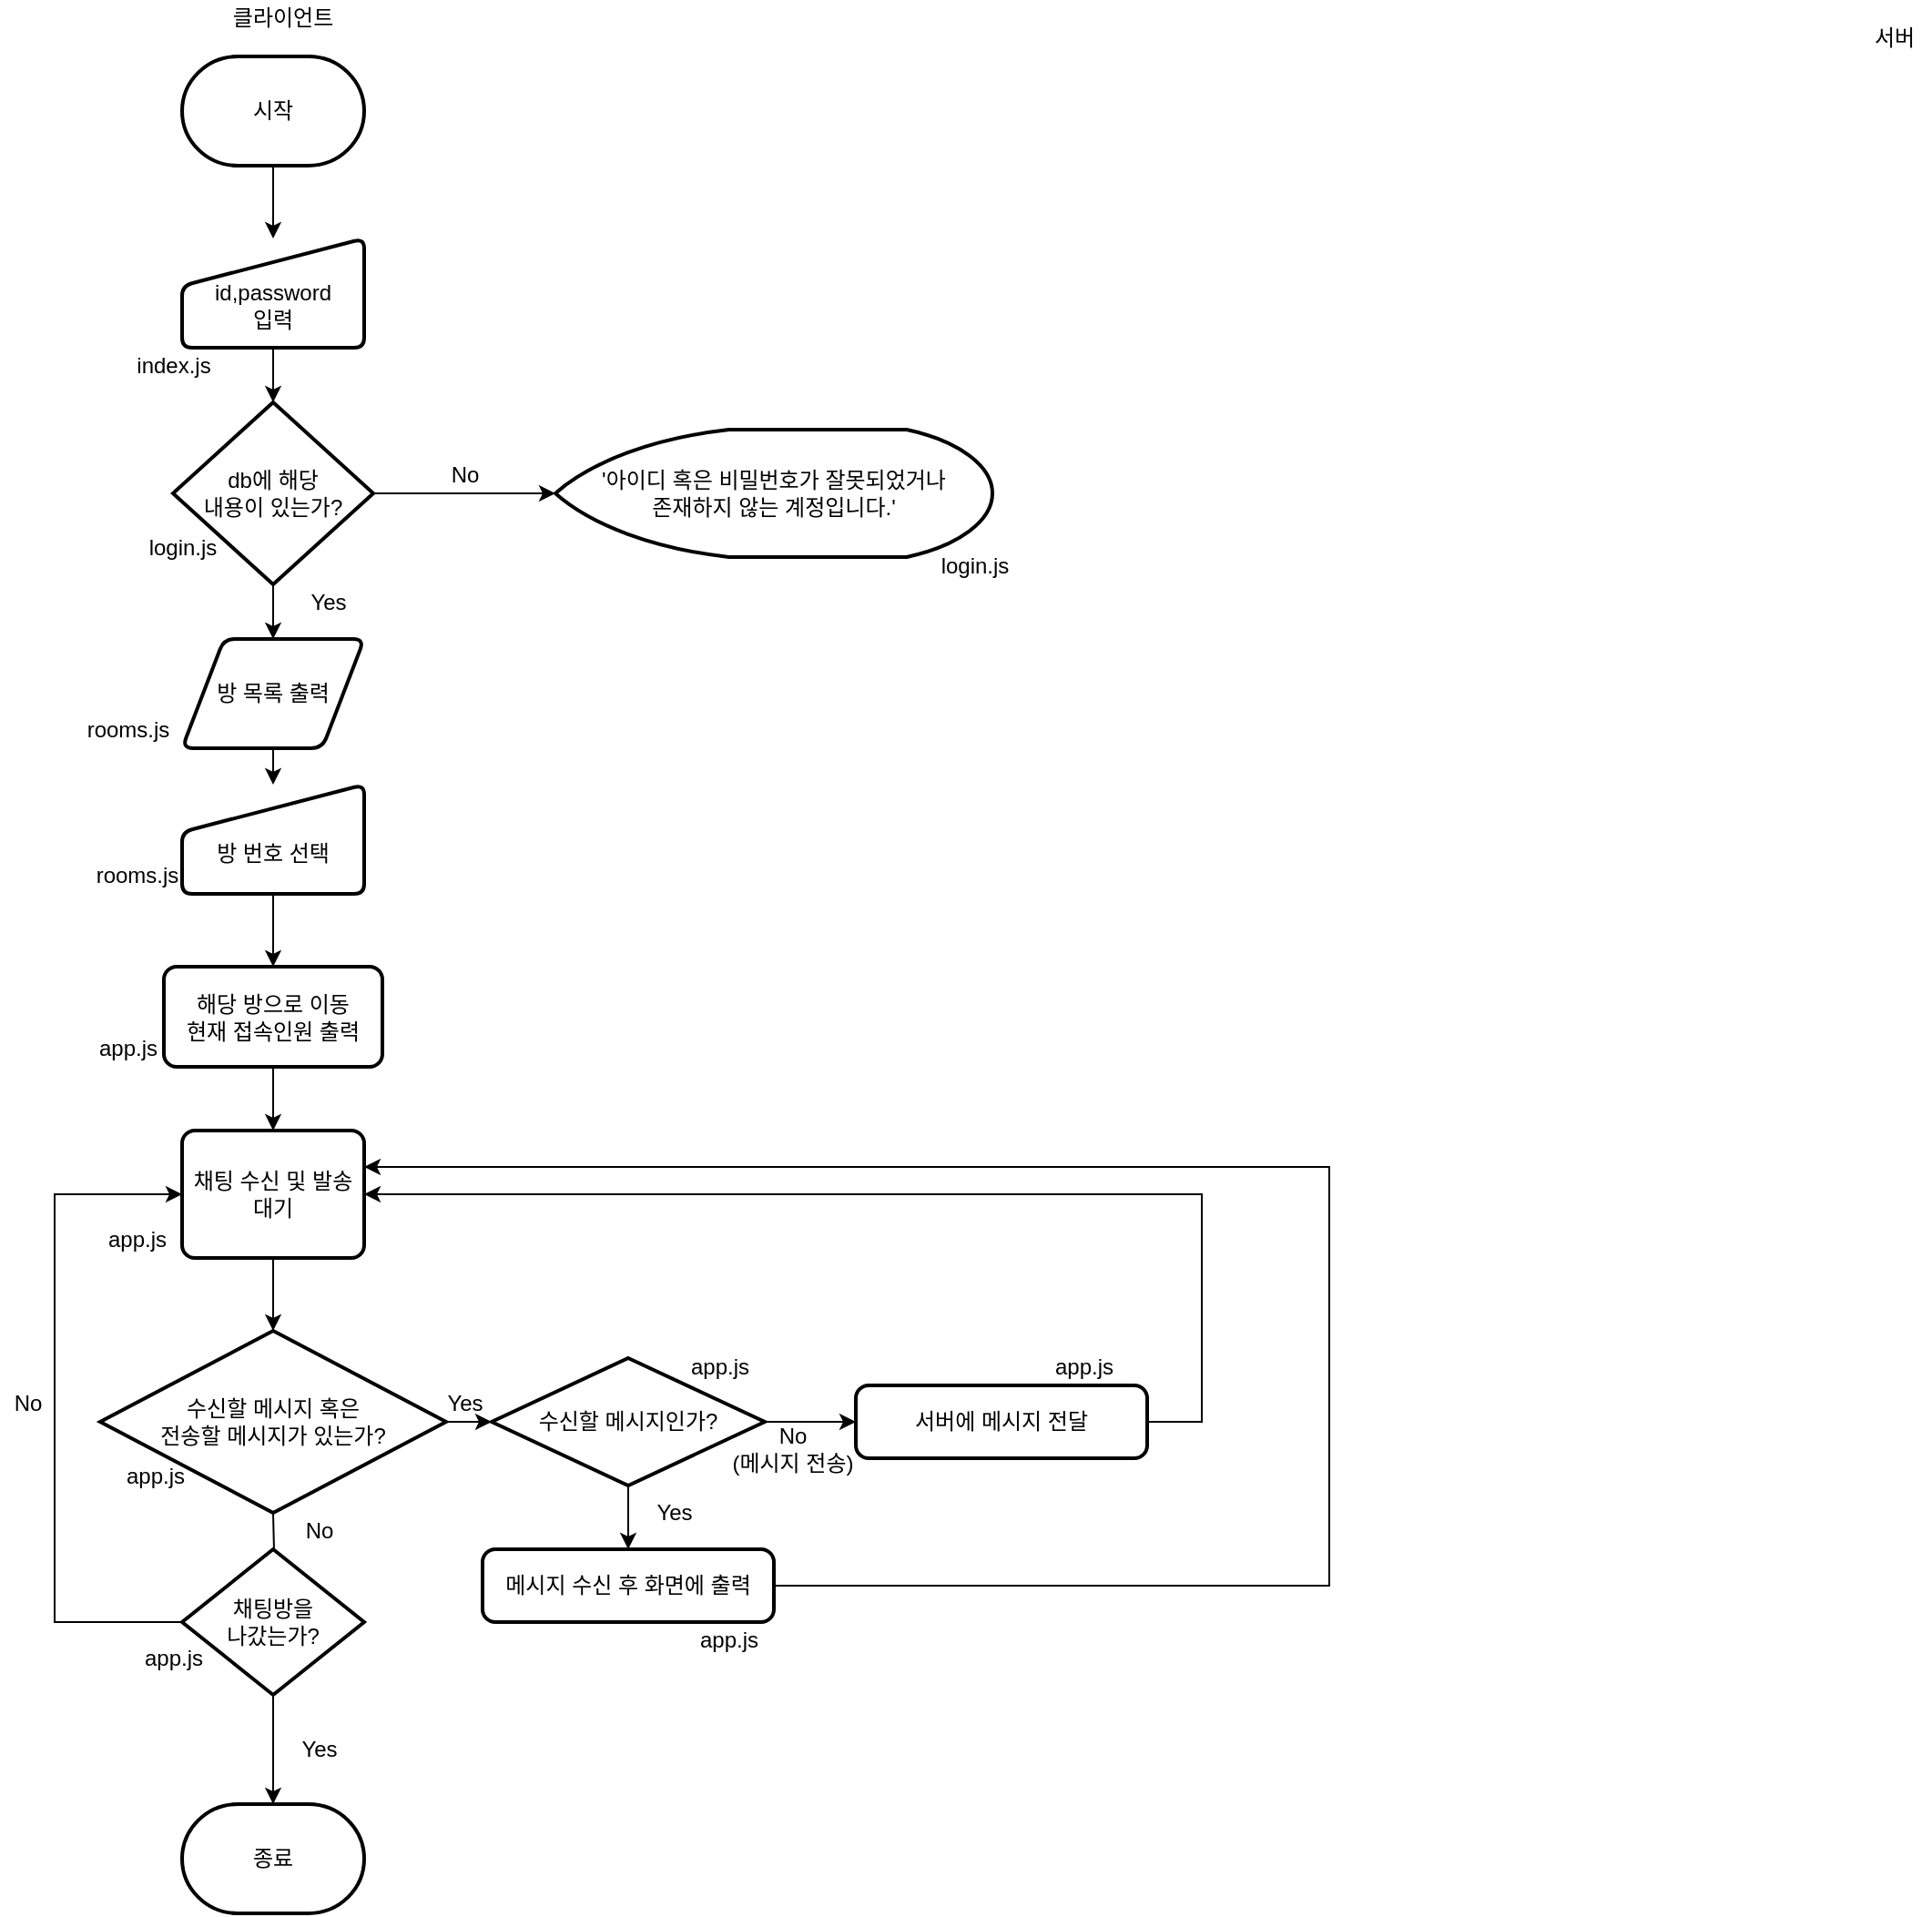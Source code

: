 <mxfile version="12.7.9" type="github">
  <diagram id="C5RBs43oDa-KdzZeNtuy" name="Page-1">
    <mxGraphModel dx="1422" dy="794" grid="1" gridSize="10" guides="1" tooltips="1" connect="1" arrows="1" fold="1" page="1" pageScale="1" pageWidth="827" pageHeight="1169" math="0" shadow="0">
      <root>
        <mxCell id="WIyWlLk6GJQsqaUBKTNV-0" />
        <mxCell id="WIyWlLk6GJQsqaUBKTNV-1" parent="WIyWlLk6GJQsqaUBKTNV-0" />
        <mxCell id="UO-h-H9ji439vuxzVf3e-8" style="edgeStyle=orthogonalEdgeStyle;rounded=0;orthogonalLoop=1;jettySize=auto;html=1;exitX=0.5;exitY=1;exitDx=0;exitDy=0;exitPerimeter=0;entryX=0.5;entryY=0;entryDx=0;entryDy=0;" parent="WIyWlLk6GJQsqaUBKTNV-1" source="1DFng5kRcM6JJF5bfMGm-0" target="1DFng5kRcM6JJF5bfMGm-1" edge="1">
          <mxGeometry relative="1" as="geometry" />
        </mxCell>
        <mxCell id="1DFng5kRcM6JJF5bfMGm-0" value="시작" style="strokeWidth=2;html=1;shape=mxgraph.flowchart.terminator;whiteSpace=wrap;" parent="WIyWlLk6GJQsqaUBKTNV-1" vertex="1">
          <mxGeometry x="110" y="50" width="100" height="60" as="geometry" />
        </mxCell>
        <mxCell id="UO-h-H9ji439vuxzVf3e-9" style="edgeStyle=orthogonalEdgeStyle;rounded=0;orthogonalLoop=1;jettySize=auto;html=1;exitX=0.5;exitY=1;exitDx=0;exitDy=0;entryX=0.5;entryY=0;entryDx=0;entryDy=0;entryPerimeter=0;" parent="WIyWlLk6GJQsqaUBKTNV-1" source="1DFng5kRcM6JJF5bfMGm-1" target="1DFng5kRcM6JJF5bfMGm-2" edge="1">
          <mxGeometry relative="1" as="geometry" />
        </mxCell>
        <mxCell id="1DFng5kRcM6JJF5bfMGm-1" value="&lt;br&gt;id,password&lt;br&gt;입력" style="html=1;strokeWidth=2;shape=manualInput;whiteSpace=wrap;rounded=1;size=26;arcSize=11;" parent="WIyWlLk6GJQsqaUBKTNV-1" vertex="1">
          <mxGeometry x="110" y="150" width="100" height="60" as="geometry" />
        </mxCell>
        <mxCell id="UO-h-H9ji439vuxzVf3e-10" style="edgeStyle=orthogonalEdgeStyle;rounded=0;orthogonalLoop=1;jettySize=auto;html=1;" parent="WIyWlLk6GJQsqaUBKTNV-1" source="1DFng5kRcM6JJF5bfMGm-2" target="UO-h-H9ji439vuxzVf3e-5" edge="1">
          <mxGeometry relative="1" as="geometry" />
        </mxCell>
        <mxCell id="UO-h-H9ji439vuxzVf3e-12" style="edgeStyle=orthogonalEdgeStyle;rounded=0;orthogonalLoop=1;jettySize=auto;html=1;exitX=0.5;exitY=1;exitDx=0;exitDy=0;exitPerimeter=0;" parent="WIyWlLk6GJQsqaUBKTNV-1" source="1DFng5kRcM6JJF5bfMGm-2" target="1DFng5kRcM6JJF5bfMGm-10" edge="1">
          <mxGeometry relative="1" as="geometry" />
        </mxCell>
        <mxCell id="1DFng5kRcM6JJF5bfMGm-2" value="db에 해당&lt;br&gt;내용이 있는가?" style="strokeWidth=2;html=1;shape=mxgraph.flowchart.decision;whiteSpace=wrap;" parent="WIyWlLk6GJQsqaUBKTNV-1" vertex="1">
          <mxGeometry x="105" y="240" width="110" height="100" as="geometry" />
        </mxCell>
        <mxCell id="UO-h-H9ji439vuxzVf3e-15" style="edgeStyle=orthogonalEdgeStyle;rounded=0;orthogonalLoop=1;jettySize=auto;html=1;exitX=0.5;exitY=1;exitDx=0;exitDy=0;entryX=0.5;entryY=0;entryDx=0;entryDy=0;" parent="WIyWlLk6GJQsqaUBKTNV-1" source="1DFng5kRcM6JJF5bfMGm-10" target="1DFng5kRcM6JJF5bfMGm-11" edge="1">
          <mxGeometry relative="1" as="geometry" />
        </mxCell>
        <mxCell id="1DFng5kRcM6JJF5bfMGm-10" value="방 목록 출력" style="shape=parallelogram;html=1;strokeWidth=2;perimeter=parallelogramPerimeter;whiteSpace=wrap;rounded=1;arcSize=12;size=0.23;" parent="WIyWlLk6GJQsqaUBKTNV-1" vertex="1">
          <mxGeometry x="110" y="370" width="100" height="60" as="geometry" />
        </mxCell>
        <mxCell id="UO-h-H9ji439vuxzVf3e-16" style="edgeStyle=orthogonalEdgeStyle;rounded=0;orthogonalLoop=1;jettySize=auto;html=1;entryX=0.5;entryY=0;entryDx=0;entryDy=0;" parent="WIyWlLk6GJQsqaUBKTNV-1" source="1DFng5kRcM6JJF5bfMGm-11" target="UO-h-H9ji439vuxzVf3e-0" edge="1">
          <mxGeometry relative="1" as="geometry" />
        </mxCell>
        <mxCell id="1DFng5kRcM6JJF5bfMGm-11" value="&lt;br&gt;방 번호 선택" style="html=1;strokeWidth=2;shape=manualInput;whiteSpace=wrap;rounded=1;size=26;arcSize=11;" parent="WIyWlLk6GJQsqaUBKTNV-1" vertex="1">
          <mxGeometry x="110" y="450" width="100" height="60" as="geometry" />
        </mxCell>
        <mxCell id="EsoV4pCxyx3HJ1Jy9y7M-0" value="login.js" style="text;html=1;align=center;verticalAlign=middle;resizable=0;points=[];autosize=1;" parent="WIyWlLk6GJQsqaUBKTNV-1" vertex="1">
          <mxGeometry x="85" y="310" width="50" height="20" as="geometry" />
        </mxCell>
        <mxCell id="EsoV4pCxyx3HJ1Jy9y7M-1" value="index.js" style="text;html=1;align=center;verticalAlign=middle;resizable=0;points=[];autosize=1;" parent="WIyWlLk6GJQsqaUBKTNV-1" vertex="1">
          <mxGeometry x="75" y="210" width="60" height="20" as="geometry" />
        </mxCell>
        <mxCell id="EsoV4pCxyx3HJ1Jy9y7M-4" value="rooms.js" style="text;html=1;align=center;verticalAlign=middle;resizable=0;points=[];autosize=1;" parent="WIyWlLk6GJQsqaUBKTNV-1" vertex="1">
          <mxGeometry x="50" y="410" width="60" height="20" as="geometry" />
        </mxCell>
        <mxCell id="EsoV4pCxyx3HJ1Jy9y7M-5" value="login.js" style="text;html=1;align=center;verticalAlign=middle;resizable=0;points=[];autosize=1;" parent="WIyWlLk6GJQsqaUBKTNV-1" vertex="1">
          <mxGeometry x="520" y="320" width="50" height="20" as="geometry" />
        </mxCell>
        <mxCell id="EsoV4pCxyx3HJ1Jy9y7M-6" value="rooms.js" style="text;html=1;align=center;verticalAlign=middle;resizable=0;points=[];autosize=1;" parent="WIyWlLk6GJQsqaUBKTNV-1" vertex="1">
          <mxGeometry x="55" y="490" width="60" height="20" as="geometry" />
        </mxCell>
        <mxCell id="UO-h-H9ji439vuxzVf3e-17" style="edgeStyle=orthogonalEdgeStyle;rounded=0;orthogonalLoop=1;jettySize=auto;html=1;entryX=0.5;entryY=0;entryDx=0;entryDy=0;" parent="WIyWlLk6GJQsqaUBKTNV-1" source="UO-h-H9ji439vuxzVf3e-0" target="UO-h-H9ji439vuxzVf3e-4" edge="1">
          <mxGeometry relative="1" as="geometry" />
        </mxCell>
        <mxCell id="UO-h-H9ji439vuxzVf3e-0" value="해당 방으로 이동&lt;br&gt;현재 접속인원 출력" style="rounded=1;whiteSpace=wrap;html=1;absoluteArcSize=1;arcSize=14;strokeWidth=2;" parent="WIyWlLk6GJQsqaUBKTNV-1" vertex="1">
          <mxGeometry x="100" y="550" width="120" height="55" as="geometry" />
        </mxCell>
        <mxCell id="UO-h-H9ji439vuxzVf3e-1" value="app.js" style="text;html=1;align=center;verticalAlign=middle;resizable=0;points=[];autosize=1;" parent="WIyWlLk6GJQsqaUBKTNV-1" vertex="1">
          <mxGeometry x="55" y="585" width="50" height="20" as="geometry" />
        </mxCell>
        <mxCell id="UO-h-H9ji439vuxzVf3e-18" style="edgeStyle=orthogonalEdgeStyle;rounded=0;orthogonalLoop=1;jettySize=auto;html=1;" parent="WIyWlLk6GJQsqaUBKTNV-1" target="UO-h-H9ji439vuxzVf3e-6" edge="1">
          <mxGeometry relative="1" as="geometry">
            <mxPoint x="160" y="850" as="sourcePoint" />
          </mxGeometry>
        </mxCell>
        <mxCell id="UO-h-H9ji439vuxzVf3e-38" style="edgeStyle=orthogonalEdgeStyle;rounded=0;orthogonalLoop=1;jettySize=auto;html=1;" parent="WIyWlLk6GJQsqaUBKTNV-1" source="UO-h-H9ji439vuxzVf3e-4" target="UO-h-H9ji439vuxzVf3e-25" edge="1">
          <mxGeometry relative="1" as="geometry" />
        </mxCell>
        <mxCell id="UO-h-H9ji439vuxzVf3e-4" value="채팅 수신 및 발송&lt;br&gt;대기" style="rounded=1;whiteSpace=wrap;html=1;absoluteArcSize=1;arcSize=14;strokeWidth=2;" parent="WIyWlLk6GJQsqaUBKTNV-1" vertex="1">
          <mxGeometry x="110" y="640" width="100" height="70" as="geometry" />
        </mxCell>
        <mxCell id="UO-h-H9ji439vuxzVf3e-5" value="&lt;span style=&quot;white-space: normal&quot;&gt;&#39;아이디 혹은 비밀번호가 잘못되었거나&lt;/span&gt;&lt;br style=&quot;white-space: normal&quot;&gt;&lt;span style=&quot;white-space: normal&quot;&gt;존재하지 않는 계정입니다.&#39;&lt;/span&gt;" style="strokeWidth=2;html=1;shape=mxgraph.flowchart.display;whiteSpace=wrap;" parent="WIyWlLk6GJQsqaUBKTNV-1" vertex="1">
          <mxGeometry x="315" y="255" width="240" height="70" as="geometry" />
        </mxCell>
        <mxCell id="UO-h-H9ji439vuxzVf3e-19" style="edgeStyle=orthogonalEdgeStyle;rounded=0;orthogonalLoop=1;jettySize=auto;html=1;entryX=0.5;entryY=0;entryDx=0;entryDy=0;entryPerimeter=0;" parent="WIyWlLk6GJQsqaUBKTNV-1" source="UO-h-H9ji439vuxzVf3e-6" target="UO-h-H9ji439vuxzVf3e-7" edge="1">
          <mxGeometry relative="1" as="geometry" />
        </mxCell>
        <mxCell id="UO-h-H9ji439vuxzVf3e-28" style="edgeStyle=orthogonalEdgeStyle;rounded=0;orthogonalLoop=1;jettySize=auto;html=1;entryX=0;entryY=0.5;entryDx=0;entryDy=0;" parent="WIyWlLk6GJQsqaUBKTNV-1" source="UO-h-H9ji439vuxzVf3e-6" target="UO-h-H9ji439vuxzVf3e-4" edge="1">
          <mxGeometry relative="1" as="geometry">
            <Array as="points">
              <mxPoint x="40" y="910" />
              <mxPoint x="40" y="675" />
            </Array>
          </mxGeometry>
        </mxCell>
        <mxCell id="UO-h-H9ji439vuxzVf3e-6" value="채팅방을&lt;br&gt;나갔는가?" style="strokeWidth=2;html=1;shape=mxgraph.flowchart.decision;whiteSpace=wrap;" parent="WIyWlLk6GJQsqaUBKTNV-1" vertex="1">
          <mxGeometry x="110" y="870" width="100" height="80" as="geometry" />
        </mxCell>
        <mxCell id="UO-h-H9ji439vuxzVf3e-7" value="종료" style="strokeWidth=2;html=1;shape=mxgraph.flowchart.terminator;whiteSpace=wrap;" parent="WIyWlLk6GJQsqaUBKTNV-1" vertex="1">
          <mxGeometry x="110" y="1010.0" width="100" height="60" as="geometry" />
        </mxCell>
        <mxCell id="UO-h-H9ji439vuxzVf3e-11" value="No" style="text;html=1;align=center;verticalAlign=middle;resizable=0;points=[];autosize=1;" parent="WIyWlLk6GJQsqaUBKTNV-1" vertex="1">
          <mxGeometry x="250" y="270" width="30" height="20" as="geometry" />
        </mxCell>
        <mxCell id="UO-h-H9ji439vuxzVf3e-13" value="Yes" style="text;html=1;align=center;verticalAlign=middle;resizable=0;points=[];autosize=1;" parent="WIyWlLk6GJQsqaUBKTNV-1" vertex="1">
          <mxGeometry x="170" y="340" width="40" height="20" as="geometry" />
        </mxCell>
        <mxCell id="UO-h-H9ji439vuxzVf3e-20" value="Yes" style="text;html=1;align=center;verticalAlign=middle;resizable=0;points=[];autosize=1;" parent="WIyWlLk6GJQsqaUBKTNV-1" vertex="1">
          <mxGeometry x="165" y="970.0" width="40" height="20" as="geometry" />
        </mxCell>
        <mxCell id="UO-h-H9ji439vuxzVf3e-23" value="서버" style="text;html=1;align=center;verticalAlign=middle;resizable=0;points=[];autosize=1;" parent="WIyWlLk6GJQsqaUBKTNV-1" vertex="1">
          <mxGeometry x="1030" y="30" width="40" height="20" as="geometry" />
        </mxCell>
        <mxCell id="UO-h-H9ji439vuxzVf3e-35" style="edgeStyle=orthogonalEdgeStyle;rounded=0;orthogonalLoop=1;jettySize=auto;html=1;" parent="WIyWlLk6GJQsqaUBKTNV-1" source="UO-h-H9ji439vuxzVf3e-25" target="UO-h-H9ji439vuxzVf3e-27" edge="1">
          <mxGeometry relative="1" as="geometry" />
        </mxCell>
        <mxCell id="UO-h-H9ji439vuxzVf3e-25" value="수신할 메시지 혹은&lt;br&gt;전송할 메시지가 있는가?" style="strokeWidth=2;html=1;shape=mxgraph.flowchart.decision;whiteSpace=wrap;" parent="WIyWlLk6GJQsqaUBKTNV-1" vertex="1">
          <mxGeometry x="65" y="750" width="190" height="100" as="geometry" />
        </mxCell>
        <mxCell id="UO-h-H9ji439vuxzVf3e-33" style="edgeStyle=orthogonalEdgeStyle;rounded=0;orthogonalLoop=1;jettySize=auto;html=1;" parent="WIyWlLk6GJQsqaUBKTNV-1" source="UO-h-H9ji439vuxzVf3e-27" target="UO-h-H9ji439vuxzVf3e-30" edge="1">
          <mxGeometry relative="1" as="geometry" />
        </mxCell>
        <mxCell id="UO-h-H9ji439vuxzVf3e-34" style="edgeStyle=orthogonalEdgeStyle;rounded=0;orthogonalLoop=1;jettySize=auto;html=1;entryX=0;entryY=0.5;entryDx=0;entryDy=0;" parent="WIyWlLk6GJQsqaUBKTNV-1" source="UO-h-H9ji439vuxzVf3e-27" target="UO-h-H9ji439vuxzVf3e-32" edge="1">
          <mxGeometry relative="1" as="geometry" />
        </mxCell>
        <mxCell id="UO-h-H9ji439vuxzVf3e-27" value="수신할 메시지인가?" style="strokeWidth=2;html=1;shape=mxgraph.flowchart.decision;whiteSpace=wrap;" parent="WIyWlLk6GJQsqaUBKTNV-1" vertex="1">
          <mxGeometry x="280" y="765" width="150" height="70" as="geometry" />
        </mxCell>
        <mxCell id="UO-h-H9ji439vuxzVf3e-29" value="No" style="text;html=1;align=center;verticalAlign=middle;resizable=0;points=[];autosize=1;" parent="WIyWlLk6GJQsqaUBKTNV-1" vertex="1">
          <mxGeometry x="10" y="780" width="30" height="20" as="geometry" />
        </mxCell>
        <mxCell id="UO-h-H9ji439vuxzVf3e-36" style="edgeStyle=orthogonalEdgeStyle;rounded=0;orthogonalLoop=1;jettySize=auto;html=1;" parent="WIyWlLk6GJQsqaUBKTNV-1" source="UO-h-H9ji439vuxzVf3e-30" edge="1">
          <mxGeometry relative="1" as="geometry">
            <mxPoint x="210" y="660" as="targetPoint" />
            <Array as="points">
              <mxPoint x="740" y="890" />
              <mxPoint x="740" y="660" />
              <mxPoint x="210" y="660" />
            </Array>
          </mxGeometry>
        </mxCell>
        <mxCell id="UO-h-H9ji439vuxzVf3e-30" value="메시지 수신 후 화면에 출력" style="rounded=1;whiteSpace=wrap;html=1;absoluteArcSize=1;arcSize=14;strokeWidth=2;" parent="WIyWlLk6GJQsqaUBKTNV-1" vertex="1">
          <mxGeometry x="275" y="870" width="160" height="40" as="geometry" />
        </mxCell>
        <mxCell id="UO-h-H9ji439vuxzVf3e-37" style="edgeStyle=orthogonalEdgeStyle;rounded=0;orthogonalLoop=1;jettySize=auto;html=1;entryX=1;entryY=0.5;entryDx=0;entryDy=0;" parent="WIyWlLk6GJQsqaUBKTNV-1" source="UO-h-H9ji439vuxzVf3e-32" target="UO-h-H9ji439vuxzVf3e-4" edge="1">
          <mxGeometry relative="1" as="geometry">
            <Array as="points">
              <mxPoint x="670" y="800" />
              <mxPoint x="670" y="675" />
            </Array>
          </mxGeometry>
        </mxCell>
        <mxCell id="UO-h-H9ji439vuxzVf3e-32" value="서버에 메시지 전달" style="rounded=1;whiteSpace=wrap;html=1;absoluteArcSize=1;arcSize=14;strokeWidth=2;" parent="WIyWlLk6GJQsqaUBKTNV-1" vertex="1">
          <mxGeometry x="480" y="780" width="160" height="40" as="geometry" />
        </mxCell>
        <mxCell id="UO-h-H9ji439vuxzVf3e-39" value="No" style="text;html=1;align=center;verticalAlign=middle;resizable=0;points=[];autosize=1;" parent="WIyWlLk6GJQsqaUBKTNV-1" vertex="1">
          <mxGeometry x="170" y="850" width="30" height="20" as="geometry" />
        </mxCell>
        <mxCell id="UO-h-H9ji439vuxzVf3e-40" value="Yes" style="text;html=1;align=center;verticalAlign=middle;resizable=0;points=[];autosize=1;" parent="WIyWlLk6GJQsqaUBKTNV-1" vertex="1">
          <mxGeometry x="245" y="780" width="40" height="20" as="geometry" />
        </mxCell>
        <mxCell id="UO-h-H9ji439vuxzVf3e-41" value="Yes" style="text;html=1;align=center;verticalAlign=middle;resizable=0;points=[];autosize=1;" parent="WIyWlLk6GJQsqaUBKTNV-1" vertex="1">
          <mxGeometry x="360" y="840" width="40" height="20" as="geometry" />
        </mxCell>
        <mxCell id="UO-h-H9ji439vuxzVf3e-42" value="No&lt;br&gt;(메시지 전송)" style="text;html=1;align=center;verticalAlign=middle;resizable=0;points=[];autosize=1;" parent="WIyWlLk6GJQsqaUBKTNV-1" vertex="1">
          <mxGeometry x="400" y="800" width="90" height="30" as="geometry" />
        </mxCell>
        <mxCell id="UO-h-H9ji439vuxzVf3e-44" value="app.js" style="text;html=1;align=center;verticalAlign=middle;resizable=0;points=[];autosize=1;" parent="WIyWlLk6GJQsqaUBKTNV-1" vertex="1">
          <mxGeometry x="60" y="690" width="50" height="20" as="geometry" />
        </mxCell>
        <mxCell id="UO-h-H9ji439vuxzVf3e-45" value="app.js" style="text;html=1;align=center;verticalAlign=middle;resizable=0;points=[];autosize=1;" parent="WIyWlLk6GJQsqaUBKTNV-1" vertex="1">
          <mxGeometry x="70" y="820" width="50" height="20" as="geometry" />
        </mxCell>
        <mxCell id="UO-h-H9ji439vuxzVf3e-46" value="app.js" style="text;html=1;align=center;verticalAlign=middle;resizable=0;points=[];autosize=1;" parent="WIyWlLk6GJQsqaUBKTNV-1" vertex="1">
          <mxGeometry x="80" y="920" width="50" height="20" as="geometry" />
        </mxCell>
        <mxCell id="UO-h-H9ji439vuxzVf3e-47" value="app.js" style="text;html=1;align=center;verticalAlign=middle;resizable=0;points=[];autosize=1;" parent="WIyWlLk6GJQsqaUBKTNV-1" vertex="1">
          <mxGeometry x="385" y="910" width="50" height="20" as="geometry" />
        </mxCell>
        <mxCell id="UO-h-H9ji439vuxzVf3e-48" value="app.js" style="text;html=1;align=center;verticalAlign=middle;resizable=0;points=[];autosize=1;" parent="WIyWlLk6GJQsqaUBKTNV-1" vertex="1">
          <mxGeometry x="380" y="760" width="50" height="20" as="geometry" />
        </mxCell>
        <mxCell id="UO-h-H9ji439vuxzVf3e-49" value="app.js" style="text;html=1;align=center;verticalAlign=middle;resizable=0;points=[];autosize=1;" parent="WIyWlLk6GJQsqaUBKTNV-1" vertex="1">
          <mxGeometry x="580" y="760" width="50" height="20" as="geometry" />
        </mxCell>
        <mxCell id="UO-h-H9ji439vuxzVf3e-50" value="클라이언트" style="text;html=1;align=center;verticalAlign=middle;resizable=0;points=[];autosize=1;" parent="WIyWlLk6GJQsqaUBKTNV-1" vertex="1">
          <mxGeometry x="125" y="19" width="80" height="20" as="geometry" />
        </mxCell>
      </root>
    </mxGraphModel>
  </diagram>
</mxfile>

